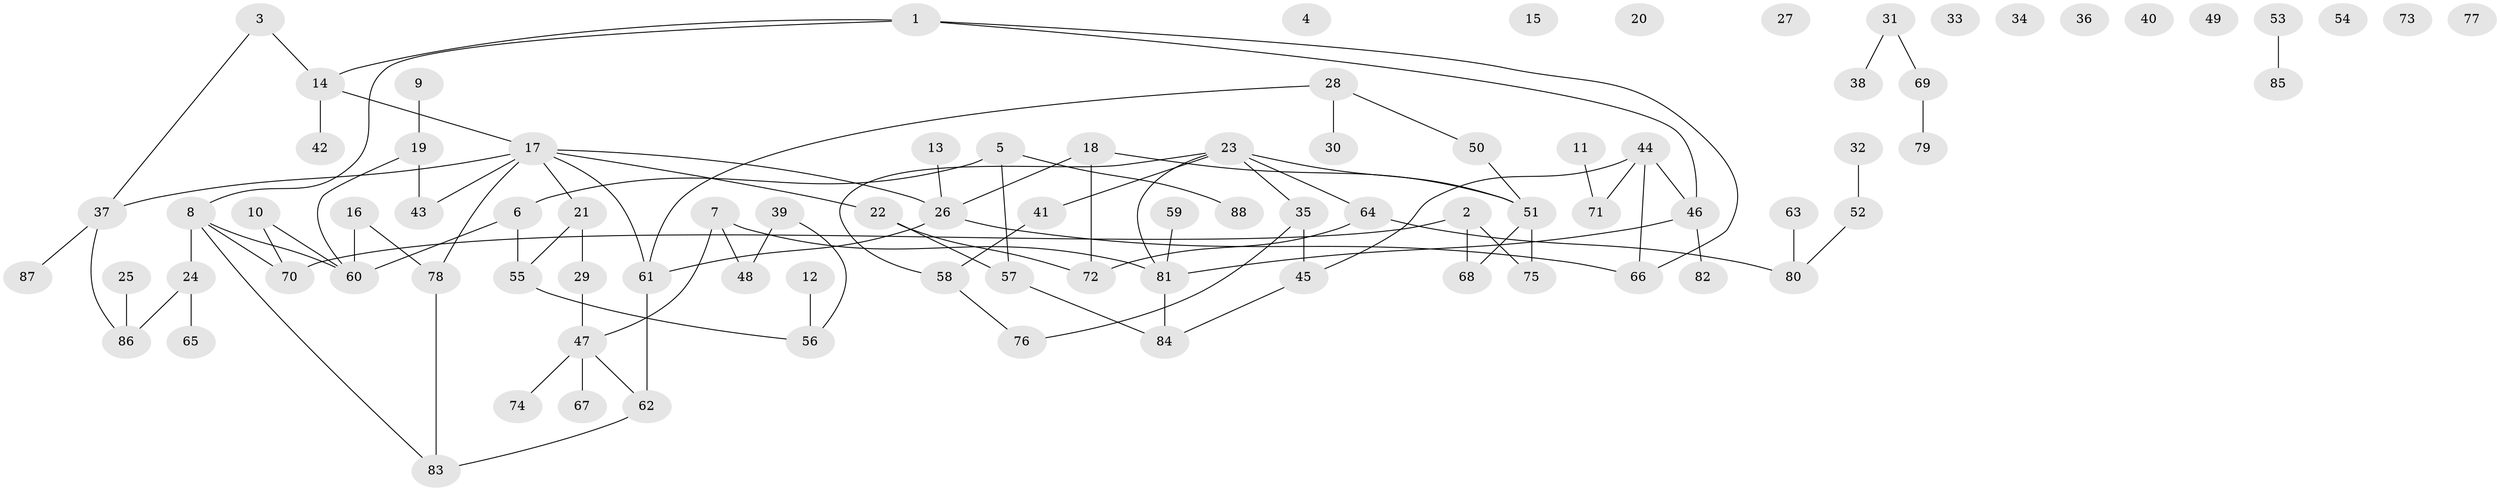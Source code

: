// Generated by graph-tools (version 1.1) at 2025/25/03/09/25 03:25:18]
// undirected, 88 vertices, 99 edges
graph export_dot {
graph [start="1"]
  node [color=gray90,style=filled];
  1;
  2;
  3;
  4;
  5;
  6;
  7;
  8;
  9;
  10;
  11;
  12;
  13;
  14;
  15;
  16;
  17;
  18;
  19;
  20;
  21;
  22;
  23;
  24;
  25;
  26;
  27;
  28;
  29;
  30;
  31;
  32;
  33;
  34;
  35;
  36;
  37;
  38;
  39;
  40;
  41;
  42;
  43;
  44;
  45;
  46;
  47;
  48;
  49;
  50;
  51;
  52;
  53;
  54;
  55;
  56;
  57;
  58;
  59;
  60;
  61;
  62;
  63;
  64;
  65;
  66;
  67;
  68;
  69;
  70;
  71;
  72;
  73;
  74;
  75;
  76;
  77;
  78;
  79;
  80;
  81;
  82;
  83;
  84;
  85;
  86;
  87;
  88;
  1 -- 8;
  1 -- 14;
  1 -- 46;
  1 -- 66;
  2 -- 68;
  2 -- 70;
  2 -- 75;
  3 -- 14;
  3 -- 37;
  5 -- 6;
  5 -- 57;
  5 -- 88;
  6 -- 55;
  6 -- 60;
  7 -- 47;
  7 -- 48;
  7 -- 81;
  8 -- 24;
  8 -- 60;
  8 -- 70;
  8 -- 83;
  9 -- 19;
  10 -- 60;
  10 -- 70;
  11 -- 71;
  12 -- 56;
  13 -- 26;
  14 -- 17;
  14 -- 42;
  16 -- 60;
  16 -- 78;
  17 -- 21;
  17 -- 22;
  17 -- 26;
  17 -- 37;
  17 -- 43;
  17 -- 61;
  17 -- 78;
  18 -- 26;
  18 -- 51;
  18 -- 72;
  19 -- 43;
  19 -- 60;
  21 -- 29;
  21 -- 55;
  22 -- 57;
  22 -- 72;
  23 -- 35;
  23 -- 41;
  23 -- 51;
  23 -- 58;
  23 -- 64;
  23 -- 81;
  24 -- 65;
  24 -- 86;
  25 -- 86;
  26 -- 61;
  26 -- 66;
  28 -- 30;
  28 -- 50;
  28 -- 61;
  29 -- 47;
  31 -- 38;
  31 -- 69;
  32 -- 52;
  35 -- 45;
  35 -- 76;
  37 -- 86;
  37 -- 87;
  39 -- 48;
  39 -- 56;
  41 -- 58;
  44 -- 45;
  44 -- 46;
  44 -- 66;
  44 -- 71;
  45 -- 84;
  46 -- 81;
  46 -- 82;
  47 -- 62;
  47 -- 67;
  47 -- 74;
  50 -- 51;
  51 -- 68;
  51 -- 75;
  52 -- 80;
  53 -- 85;
  55 -- 56;
  57 -- 84;
  58 -- 76;
  59 -- 81;
  61 -- 62;
  62 -- 83;
  63 -- 80;
  64 -- 72;
  64 -- 80;
  69 -- 79;
  78 -- 83;
  81 -- 84;
}
